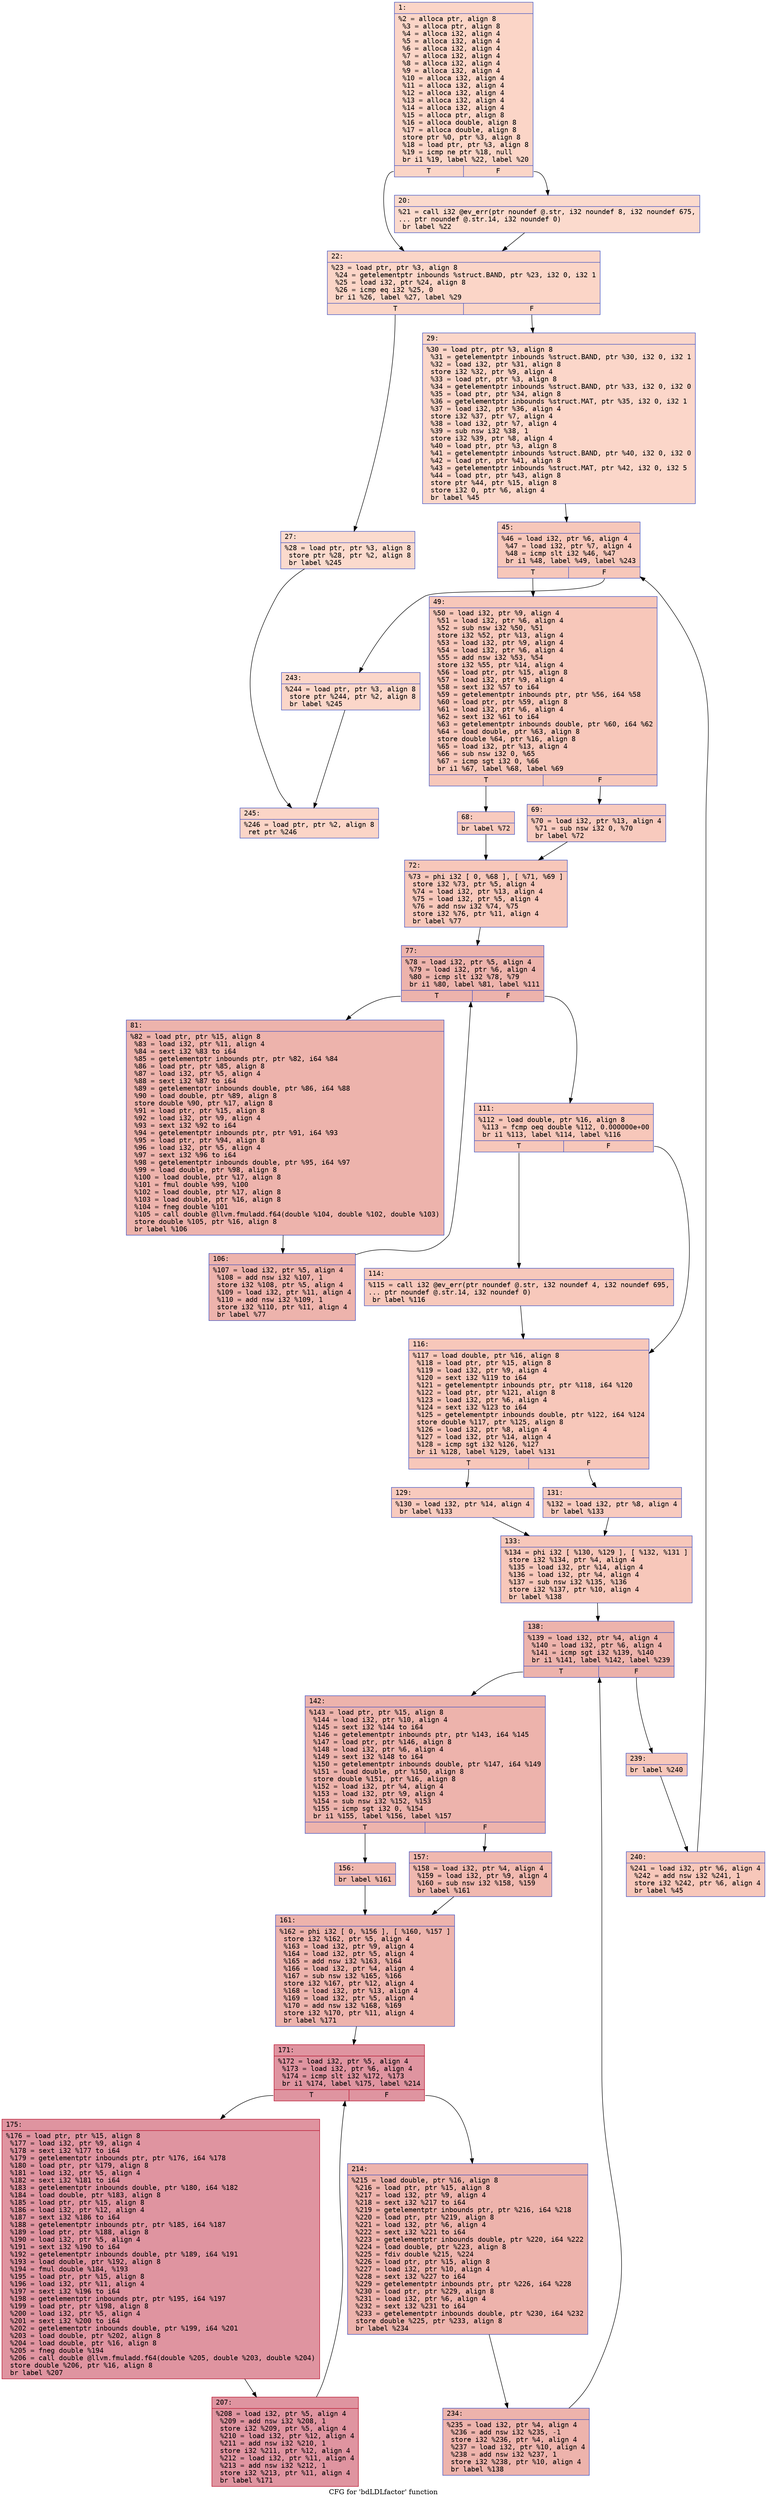 digraph "CFG for 'bdLDLfactor' function" {
	label="CFG for 'bdLDLfactor' function";

	Node0x60000314e8f0 [shape=record,color="#3d50c3ff", style=filled, fillcolor="#f5a08170" fontname="Courier",label="{1:\l|  %2 = alloca ptr, align 8\l  %3 = alloca ptr, align 8\l  %4 = alloca i32, align 4\l  %5 = alloca i32, align 4\l  %6 = alloca i32, align 4\l  %7 = alloca i32, align 4\l  %8 = alloca i32, align 4\l  %9 = alloca i32, align 4\l  %10 = alloca i32, align 4\l  %11 = alloca i32, align 4\l  %12 = alloca i32, align 4\l  %13 = alloca i32, align 4\l  %14 = alloca i32, align 4\l  %15 = alloca ptr, align 8\l  %16 = alloca double, align 8\l  %17 = alloca double, align 8\l  store ptr %0, ptr %3, align 8\l  %18 = load ptr, ptr %3, align 8\l  %19 = icmp ne ptr %18, null\l  br i1 %19, label %22, label %20\l|{<s0>T|<s1>F}}"];
	Node0x60000314e8f0:s0 -> Node0x60000314e9e0[tooltip="1 -> 22\nProbability 62.50%" ];
	Node0x60000314e8f0:s1 -> Node0x60000314e990[tooltip="1 -> 20\nProbability 37.50%" ];
	Node0x60000314e990 [shape=record,color="#3d50c3ff", style=filled, fillcolor="#f7ac8e70" fontname="Courier",label="{20:\l|  %21 = call i32 @ev_err(ptr noundef @.str, i32 noundef 8, i32 noundef 675,\l... ptr noundef @.str.14, i32 noundef 0)\l  br label %22\l}"];
	Node0x60000314e990 -> Node0x60000314e9e0[tooltip="20 -> 22\nProbability 100.00%" ];
	Node0x60000314e9e0 [shape=record,color="#3d50c3ff", style=filled, fillcolor="#f5a08170" fontname="Courier",label="{22:\l|  %23 = load ptr, ptr %3, align 8\l  %24 = getelementptr inbounds %struct.BAND, ptr %23, i32 0, i32 1\l  %25 = load i32, ptr %24, align 8\l  %26 = icmp eq i32 %25, 0\l  br i1 %26, label %27, label %29\l|{<s0>T|<s1>F}}"];
	Node0x60000314e9e0:s0 -> Node0x60000314ea30[tooltip="22 -> 27\nProbability 37.50%" ];
	Node0x60000314e9e0:s1 -> Node0x60000314ea80[tooltip="22 -> 29\nProbability 62.50%" ];
	Node0x60000314ea30 [shape=record,color="#3d50c3ff", style=filled, fillcolor="#f7ac8e70" fontname="Courier",label="{27:\l|  %28 = load ptr, ptr %3, align 8\l  store ptr %28, ptr %2, align 8\l  br label %245\l}"];
	Node0x60000314ea30 -> Node0x60000314f340[tooltip="27 -> 245\nProbability 100.00%" ];
	Node0x60000314ea80 [shape=record,color="#3d50c3ff", style=filled, fillcolor="#f6a38570" fontname="Courier",label="{29:\l|  %30 = load ptr, ptr %3, align 8\l  %31 = getelementptr inbounds %struct.BAND, ptr %30, i32 0, i32 1\l  %32 = load i32, ptr %31, align 8\l  store i32 %32, ptr %9, align 4\l  %33 = load ptr, ptr %3, align 8\l  %34 = getelementptr inbounds %struct.BAND, ptr %33, i32 0, i32 0\l  %35 = load ptr, ptr %34, align 8\l  %36 = getelementptr inbounds %struct.MAT, ptr %35, i32 0, i32 1\l  %37 = load i32, ptr %36, align 4\l  store i32 %37, ptr %7, align 4\l  %38 = load i32, ptr %7, align 4\l  %39 = sub nsw i32 %38, 1\l  store i32 %39, ptr %8, align 4\l  %40 = load ptr, ptr %3, align 8\l  %41 = getelementptr inbounds %struct.BAND, ptr %40, i32 0, i32 0\l  %42 = load ptr, ptr %41, align 8\l  %43 = getelementptr inbounds %struct.MAT, ptr %42, i32 0, i32 5\l  %44 = load ptr, ptr %43, align 8\l  store ptr %44, ptr %15, align 8\l  store i32 0, ptr %6, align 4\l  br label %45\l}"];
	Node0x60000314ea80 -> Node0x60000314ead0[tooltip="29 -> 45\nProbability 100.00%" ];
	Node0x60000314ead0 [shape=record,color="#3d50c3ff", style=filled, fillcolor="#ec7f6370" fontname="Courier",label="{45:\l|  %46 = load i32, ptr %6, align 4\l  %47 = load i32, ptr %7, align 4\l  %48 = icmp slt i32 %46, %47\l  br i1 %48, label %49, label %243\l|{<s0>T|<s1>F}}"];
	Node0x60000314ead0:s0 -> Node0x60000314eb20[tooltip="45 -> 49\nProbability 96.88%" ];
	Node0x60000314ead0:s1 -> Node0x60000314f2f0[tooltip="45 -> 243\nProbability 3.12%" ];
	Node0x60000314eb20 [shape=record,color="#3d50c3ff", style=filled, fillcolor="#ec7f6370" fontname="Courier",label="{49:\l|  %50 = load i32, ptr %9, align 4\l  %51 = load i32, ptr %6, align 4\l  %52 = sub nsw i32 %50, %51\l  store i32 %52, ptr %13, align 4\l  %53 = load i32, ptr %9, align 4\l  %54 = load i32, ptr %6, align 4\l  %55 = add nsw i32 %53, %54\l  store i32 %55, ptr %14, align 4\l  %56 = load ptr, ptr %15, align 8\l  %57 = load i32, ptr %9, align 4\l  %58 = sext i32 %57 to i64\l  %59 = getelementptr inbounds ptr, ptr %56, i64 %58\l  %60 = load ptr, ptr %59, align 8\l  %61 = load i32, ptr %6, align 4\l  %62 = sext i32 %61 to i64\l  %63 = getelementptr inbounds double, ptr %60, i64 %62\l  %64 = load double, ptr %63, align 8\l  store double %64, ptr %16, align 8\l  %65 = load i32, ptr %13, align 4\l  %66 = sub nsw i32 0, %65\l  %67 = icmp sgt i32 0, %66\l  br i1 %67, label %68, label %69\l|{<s0>T|<s1>F}}"];
	Node0x60000314eb20:s0 -> Node0x60000314eb70[tooltip="49 -> 68\nProbability 50.00%" ];
	Node0x60000314eb20:s1 -> Node0x60000314ebc0[tooltip="49 -> 69\nProbability 50.00%" ];
	Node0x60000314eb70 [shape=record,color="#3d50c3ff", style=filled, fillcolor="#ef886b70" fontname="Courier",label="{68:\l|  br label %72\l}"];
	Node0x60000314eb70 -> Node0x60000314ec10[tooltip="68 -> 72\nProbability 100.00%" ];
	Node0x60000314ebc0 [shape=record,color="#3d50c3ff", style=filled, fillcolor="#ef886b70" fontname="Courier",label="{69:\l|  %70 = load i32, ptr %13, align 4\l  %71 = sub nsw i32 0, %70\l  br label %72\l}"];
	Node0x60000314ebc0 -> Node0x60000314ec10[tooltip="69 -> 72\nProbability 100.00%" ];
	Node0x60000314ec10 [shape=record,color="#3d50c3ff", style=filled, fillcolor="#ec7f6370" fontname="Courier",label="{72:\l|  %73 = phi i32 [ 0, %68 ], [ %71, %69 ]\l  store i32 %73, ptr %5, align 4\l  %74 = load i32, ptr %13, align 4\l  %75 = load i32, ptr %5, align 4\l  %76 = add nsw i32 %74, %75\l  store i32 %76, ptr %11, align 4\l  br label %77\l}"];
	Node0x60000314ec10 -> Node0x60000314ec60[tooltip="72 -> 77\nProbability 100.00%" ];
	Node0x60000314ec60 [shape=record,color="#3d50c3ff", style=filled, fillcolor="#d6524470" fontname="Courier",label="{77:\l|  %78 = load i32, ptr %5, align 4\l  %79 = load i32, ptr %6, align 4\l  %80 = icmp slt i32 %78, %79\l  br i1 %80, label %81, label %111\l|{<s0>T|<s1>F}}"];
	Node0x60000314ec60:s0 -> Node0x60000314ecb0[tooltip="77 -> 81\nProbability 96.88%" ];
	Node0x60000314ec60:s1 -> Node0x60000314ed50[tooltip="77 -> 111\nProbability 3.12%" ];
	Node0x60000314ecb0 [shape=record,color="#3d50c3ff", style=filled, fillcolor="#d6524470" fontname="Courier",label="{81:\l|  %82 = load ptr, ptr %15, align 8\l  %83 = load i32, ptr %11, align 4\l  %84 = sext i32 %83 to i64\l  %85 = getelementptr inbounds ptr, ptr %82, i64 %84\l  %86 = load ptr, ptr %85, align 8\l  %87 = load i32, ptr %5, align 4\l  %88 = sext i32 %87 to i64\l  %89 = getelementptr inbounds double, ptr %86, i64 %88\l  %90 = load double, ptr %89, align 8\l  store double %90, ptr %17, align 8\l  %91 = load ptr, ptr %15, align 8\l  %92 = load i32, ptr %9, align 4\l  %93 = sext i32 %92 to i64\l  %94 = getelementptr inbounds ptr, ptr %91, i64 %93\l  %95 = load ptr, ptr %94, align 8\l  %96 = load i32, ptr %5, align 4\l  %97 = sext i32 %96 to i64\l  %98 = getelementptr inbounds double, ptr %95, i64 %97\l  %99 = load double, ptr %98, align 8\l  %100 = load double, ptr %17, align 8\l  %101 = fmul double %99, %100\l  %102 = load double, ptr %17, align 8\l  %103 = load double, ptr %16, align 8\l  %104 = fneg double %101\l  %105 = call double @llvm.fmuladd.f64(double %104, double %102, double %103)\l  store double %105, ptr %16, align 8\l  br label %106\l}"];
	Node0x60000314ecb0 -> Node0x60000314ed00[tooltip="81 -> 106\nProbability 100.00%" ];
	Node0x60000314ed00 [shape=record,color="#3d50c3ff", style=filled, fillcolor="#d6524470" fontname="Courier",label="{106:\l|  %107 = load i32, ptr %5, align 4\l  %108 = add nsw i32 %107, 1\l  store i32 %108, ptr %5, align 4\l  %109 = load i32, ptr %11, align 4\l  %110 = add nsw i32 %109, 1\l  store i32 %110, ptr %11, align 4\l  br label %77\l}"];
	Node0x60000314ed00 -> Node0x60000314ec60[tooltip="106 -> 77\nProbability 100.00%" ];
	Node0x60000314ed50 [shape=record,color="#3d50c3ff", style=filled, fillcolor="#ec7f6370" fontname="Courier",label="{111:\l|  %112 = load double, ptr %16, align 8\l  %113 = fcmp oeq double %112, 0.000000e+00\l  br i1 %113, label %114, label %116\l|{<s0>T|<s1>F}}"];
	Node0x60000314ed50:s0 -> Node0x60000314eda0[tooltip="111 -> 114\nProbability 62.50%" ];
	Node0x60000314ed50:s1 -> Node0x60000314edf0[tooltip="111 -> 116\nProbability 37.50%" ];
	Node0x60000314eda0 [shape=record,color="#3d50c3ff", style=filled, fillcolor="#ed836670" fontname="Courier",label="{114:\l|  %115 = call i32 @ev_err(ptr noundef @.str, i32 noundef 4, i32 noundef 695,\l... ptr noundef @.str.14, i32 noundef 0)\l  br label %116\l}"];
	Node0x60000314eda0 -> Node0x60000314edf0[tooltip="114 -> 116\nProbability 100.00%" ];
	Node0x60000314edf0 [shape=record,color="#3d50c3ff", style=filled, fillcolor="#ec7f6370" fontname="Courier",label="{116:\l|  %117 = load double, ptr %16, align 8\l  %118 = load ptr, ptr %15, align 8\l  %119 = load i32, ptr %9, align 4\l  %120 = sext i32 %119 to i64\l  %121 = getelementptr inbounds ptr, ptr %118, i64 %120\l  %122 = load ptr, ptr %121, align 8\l  %123 = load i32, ptr %6, align 4\l  %124 = sext i32 %123 to i64\l  %125 = getelementptr inbounds double, ptr %122, i64 %124\l  store double %117, ptr %125, align 8\l  %126 = load i32, ptr %8, align 4\l  %127 = load i32, ptr %14, align 4\l  %128 = icmp sgt i32 %126, %127\l  br i1 %128, label %129, label %131\l|{<s0>T|<s1>F}}"];
	Node0x60000314edf0:s0 -> Node0x60000314ee40[tooltip="116 -> 129\nProbability 50.00%" ];
	Node0x60000314edf0:s1 -> Node0x60000314ee90[tooltip="116 -> 131\nProbability 50.00%" ];
	Node0x60000314ee40 [shape=record,color="#3d50c3ff", style=filled, fillcolor="#ef886b70" fontname="Courier",label="{129:\l|  %130 = load i32, ptr %14, align 4\l  br label %133\l}"];
	Node0x60000314ee40 -> Node0x60000314eee0[tooltip="129 -> 133\nProbability 100.00%" ];
	Node0x60000314ee90 [shape=record,color="#3d50c3ff", style=filled, fillcolor="#ef886b70" fontname="Courier",label="{131:\l|  %132 = load i32, ptr %8, align 4\l  br label %133\l}"];
	Node0x60000314ee90 -> Node0x60000314eee0[tooltip="131 -> 133\nProbability 100.00%" ];
	Node0x60000314eee0 [shape=record,color="#3d50c3ff", style=filled, fillcolor="#ec7f6370" fontname="Courier",label="{133:\l|  %134 = phi i32 [ %130, %129 ], [ %132, %131 ]\l  store i32 %134, ptr %4, align 4\l  %135 = load i32, ptr %14, align 4\l  %136 = load i32, ptr %4, align 4\l  %137 = sub nsw i32 %135, %136\l  store i32 %137, ptr %10, align 4\l  br label %138\l}"];
	Node0x60000314eee0 -> Node0x60000314ef30[tooltip="133 -> 138\nProbability 100.00%" ];
	Node0x60000314ef30 [shape=record,color="#3d50c3ff", style=filled, fillcolor="#d6524470" fontname="Courier",label="{138:\l|  %139 = load i32, ptr %4, align 4\l  %140 = load i32, ptr %6, align 4\l  %141 = icmp sgt i32 %139, %140\l  br i1 %141, label %142, label %239\l|{<s0>T|<s1>F}}"];
	Node0x60000314ef30:s0 -> Node0x60000314ef80[tooltip="138 -> 142\nProbability 96.88%" ];
	Node0x60000314ef30:s1 -> Node0x60000314f250[tooltip="138 -> 239\nProbability 3.12%" ];
	Node0x60000314ef80 [shape=record,color="#3d50c3ff", style=filled, fillcolor="#d6524470" fontname="Courier",label="{142:\l|  %143 = load ptr, ptr %15, align 8\l  %144 = load i32, ptr %10, align 4\l  %145 = sext i32 %144 to i64\l  %146 = getelementptr inbounds ptr, ptr %143, i64 %145\l  %147 = load ptr, ptr %146, align 8\l  %148 = load i32, ptr %6, align 4\l  %149 = sext i32 %148 to i64\l  %150 = getelementptr inbounds double, ptr %147, i64 %149\l  %151 = load double, ptr %150, align 8\l  store double %151, ptr %16, align 8\l  %152 = load i32, ptr %4, align 4\l  %153 = load i32, ptr %9, align 4\l  %154 = sub nsw i32 %152, %153\l  %155 = icmp sgt i32 0, %154\l  br i1 %155, label %156, label %157\l|{<s0>T|<s1>F}}"];
	Node0x60000314ef80:s0 -> Node0x60000314efd0[tooltip="142 -> 156\nProbability 50.00%" ];
	Node0x60000314ef80:s1 -> Node0x60000314f020[tooltip="142 -> 157\nProbability 50.00%" ];
	Node0x60000314efd0 [shape=record,color="#3d50c3ff", style=filled, fillcolor="#dc5d4a70" fontname="Courier",label="{156:\l|  br label %161\l}"];
	Node0x60000314efd0 -> Node0x60000314f070[tooltip="156 -> 161\nProbability 100.00%" ];
	Node0x60000314f020 [shape=record,color="#3d50c3ff", style=filled, fillcolor="#dc5d4a70" fontname="Courier",label="{157:\l|  %158 = load i32, ptr %4, align 4\l  %159 = load i32, ptr %9, align 4\l  %160 = sub nsw i32 %158, %159\l  br label %161\l}"];
	Node0x60000314f020 -> Node0x60000314f070[tooltip="157 -> 161\nProbability 100.00%" ];
	Node0x60000314f070 [shape=record,color="#3d50c3ff", style=filled, fillcolor="#d6524470" fontname="Courier",label="{161:\l|  %162 = phi i32 [ 0, %156 ], [ %160, %157 ]\l  store i32 %162, ptr %5, align 4\l  %163 = load i32, ptr %9, align 4\l  %164 = load i32, ptr %5, align 4\l  %165 = add nsw i32 %163, %164\l  %166 = load i32, ptr %4, align 4\l  %167 = sub nsw i32 %165, %166\l  store i32 %167, ptr %12, align 4\l  %168 = load i32, ptr %13, align 4\l  %169 = load i32, ptr %5, align 4\l  %170 = add nsw i32 %168, %169\l  store i32 %170, ptr %11, align 4\l  br label %171\l}"];
	Node0x60000314f070 -> Node0x60000314f0c0[tooltip="161 -> 171\nProbability 100.00%" ];
	Node0x60000314f0c0 [shape=record,color="#b70d28ff", style=filled, fillcolor="#b70d2870" fontname="Courier",label="{171:\l|  %172 = load i32, ptr %5, align 4\l  %173 = load i32, ptr %6, align 4\l  %174 = icmp slt i32 %172, %173\l  br i1 %174, label %175, label %214\l|{<s0>T|<s1>F}}"];
	Node0x60000314f0c0:s0 -> Node0x60000314f110[tooltip="171 -> 175\nProbability 96.88%" ];
	Node0x60000314f0c0:s1 -> Node0x60000314f1b0[tooltip="171 -> 214\nProbability 3.12%" ];
	Node0x60000314f110 [shape=record,color="#b70d28ff", style=filled, fillcolor="#b70d2870" fontname="Courier",label="{175:\l|  %176 = load ptr, ptr %15, align 8\l  %177 = load i32, ptr %9, align 4\l  %178 = sext i32 %177 to i64\l  %179 = getelementptr inbounds ptr, ptr %176, i64 %178\l  %180 = load ptr, ptr %179, align 8\l  %181 = load i32, ptr %5, align 4\l  %182 = sext i32 %181 to i64\l  %183 = getelementptr inbounds double, ptr %180, i64 %182\l  %184 = load double, ptr %183, align 8\l  %185 = load ptr, ptr %15, align 8\l  %186 = load i32, ptr %12, align 4\l  %187 = sext i32 %186 to i64\l  %188 = getelementptr inbounds ptr, ptr %185, i64 %187\l  %189 = load ptr, ptr %188, align 8\l  %190 = load i32, ptr %5, align 4\l  %191 = sext i32 %190 to i64\l  %192 = getelementptr inbounds double, ptr %189, i64 %191\l  %193 = load double, ptr %192, align 8\l  %194 = fmul double %184, %193\l  %195 = load ptr, ptr %15, align 8\l  %196 = load i32, ptr %11, align 4\l  %197 = sext i32 %196 to i64\l  %198 = getelementptr inbounds ptr, ptr %195, i64 %197\l  %199 = load ptr, ptr %198, align 8\l  %200 = load i32, ptr %5, align 4\l  %201 = sext i32 %200 to i64\l  %202 = getelementptr inbounds double, ptr %199, i64 %201\l  %203 = load double, ptr %202, align 8\l  %204 = load double, ptr %16, align 8\l  %205 = fneg double %194\l  %206 = call double @llvm.fmuladd.f64(double %205, double %203, double %204)\l  store double %206, ptr %16, align 8\l  br label %207\l}"];
	Node0x60000314f110 -> Node0x60000314f160[tooltip="175 -> 207\nProbability 100.00%" ];
	Node0x60000314f160 [shape=record,color="#b70d28ff", style=filled, fillcolor="#b70d2870" fontname="Courier",label="{207:\l|  %208 = load i32, ptr %5, align 4\l  %209 = add nsw i32 %208, 1\l  store i32 %209, ptr %5, align 4\l  %210 = load i32, ptr %12, align 4\l  %211 = add nsw i32 %210, 1\l  store i32 %211, ptr %12, align 4\l  %212 = load i32, ptr %11, align 4\l  %213 = add nsw i32 %212, 1\l  store i32 %213, ptr %11, align 4\l  br label %171\l}"];
	Node0x60000314f160 -> Node0x60000314f0c0[tooltip="207 -> 171\nProbability 100.00%" ];
	Node0x60000314f1b0 [shape=record,color="#3d50c3ff", style=filled, fillcolor="#d6524470" fontname="Courier",label="{214:\l|  %215 = load double, ptr %16, align 8\l  %216 = load ptr, ptr %15, align 8\l  %217 = load i32, ptr %9, align 4\l  %218 = sext i32 %217 to i64\l  %219 = getelementptr inbounds ptr, ptr %216, i64 %218\l  %220 = load ptr, ptr %219, align 8\l  %221 = load i32, ptr %6, align 4\l  %222 = sext i32 %221 to i64\l  %223 = getelementptr inbounds double, ptr %220, i64 %222\l  %224 = load double, ptr %223, align 8\l  %225 = fdiv double %215, %224\l  %226 = load ptr, ptr %15, align 8\l  %227 = load i32, ptr %10, align 4\l  %228 = sext i32 %227 to i64\l  %229 = getelementptr inbounds ptr, ptr %226, i64 %228\l  %230 = load ptr, ptr %229, align 8\l  %231 = load i32, ptr %6, align 4\l  %232 = sext i32 %231 to i64\l  %233 = getelementptr inbounds double, ptr %230, i64 %232\l  store double %225, ptr %233, align 8\l  br label %234\l}"];
	Node0x60000314f1b0 -> Node0x60000314f200[tooltip="214 -> 234\nProbability 100.00%" ];
	Node0x60000314f200 [shape=record,color="#3d50c3ff", style=filled, fillcolor="#d6524470" fontname="Courier",label="{234:\l|  %235 = load i32, ptr %4, align 4\l  %236 = add nsw i32 %235, -1\l  store i32 %236, ptr %4, align 4\l  %237 = load i32, ptr %10, align 4\l  %238 = add nsw i32 %237, 1\l  store i32 %238, ptr %10, align 4\l  br label %138\l}"];
	Node0x60000314f200 -> Node0x60000314ef30[tooltip="234 -> 138\nProbability 100.00%" ];
	Node0x60000314f250 [shape=record,color="#3d50c3ff", style=filled, fillcolor="#ec7f6370" fontname="Courier",label="{239:\l|  br label %240\l}"];
	Node0x60000314f250 -> Node0x60000314f2a0[tooltip="239 -> 240\nProbability 100.00%" ];
	Node0x60000314f2a0 [shape=record,color="#3d50c3ff", style=filled, fillcolor="#ec7f6370" fontname="Courier",label="{240:\l|  %241 = load i32, ptr %6, align 4\l  %242 = add nsw i32 %241, 1\l  store i32 %242, ptr %6, align 4\l  br label %45\l}"];
	Node0x60000314f2a0 -> Node0x60000314ead0[tooltip="240 -> 45\nProbability 100.00%" ];
	Node0x60000314f2f0 [shape=record,color="#3d50c3ff", style=filled, fillcolor="#f6a38570" fontname="Courier",label="{243:\l|  %244 = load ptr, ptr %3, align 8\l  store ptr %244, ptr %2, align 8\l  br label %245\l}"];
	Node0x60000314f2f0 -> Node0x60000314f340[tooltip="243 -> 245\nProbability 100.00%" ];
	Node0x60000314f340 [shape=record,color="#3d50c3ff", style=filled, fillcolor="#f5a08170" fontname="Courier",label="{245:\l|  %246 = load ptr, ptr %2, align 8\l  ret ptr %246\l}"];
}
